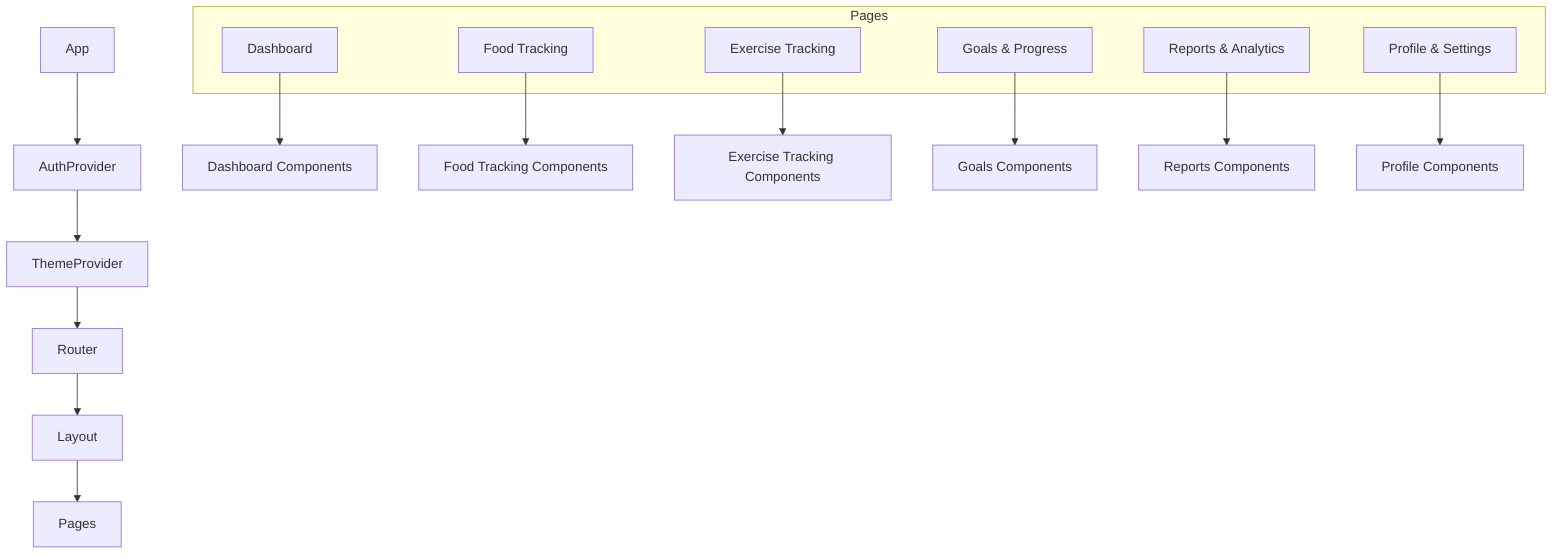 graph TD;
    A["App"] --> B["AuthProvider"]
    B --> C["ThemeProvider"]
    C --> D["Router"]
    D --> E["Layout"]
    E --> F["Pages"]
    
    subgraph "Pages"
        F1["Dashboard"]
        F2["Food Tracking"]
        F3["Exercise Tracking"]
        F4["Goals & Progress"]
        F5["Reports & Analytics"]
        F6["Profile & Settings"]
    end
    
    F1 --> G["Dashboard Components"]
    F2 --> H["Food Tracking Components"]
    F3 --> I["Exercise Tracking Components"]
    F4 --> J["Goals Components"]
    F5 --> K["Reports Components"]
    F6 --> L["Profile Components"]